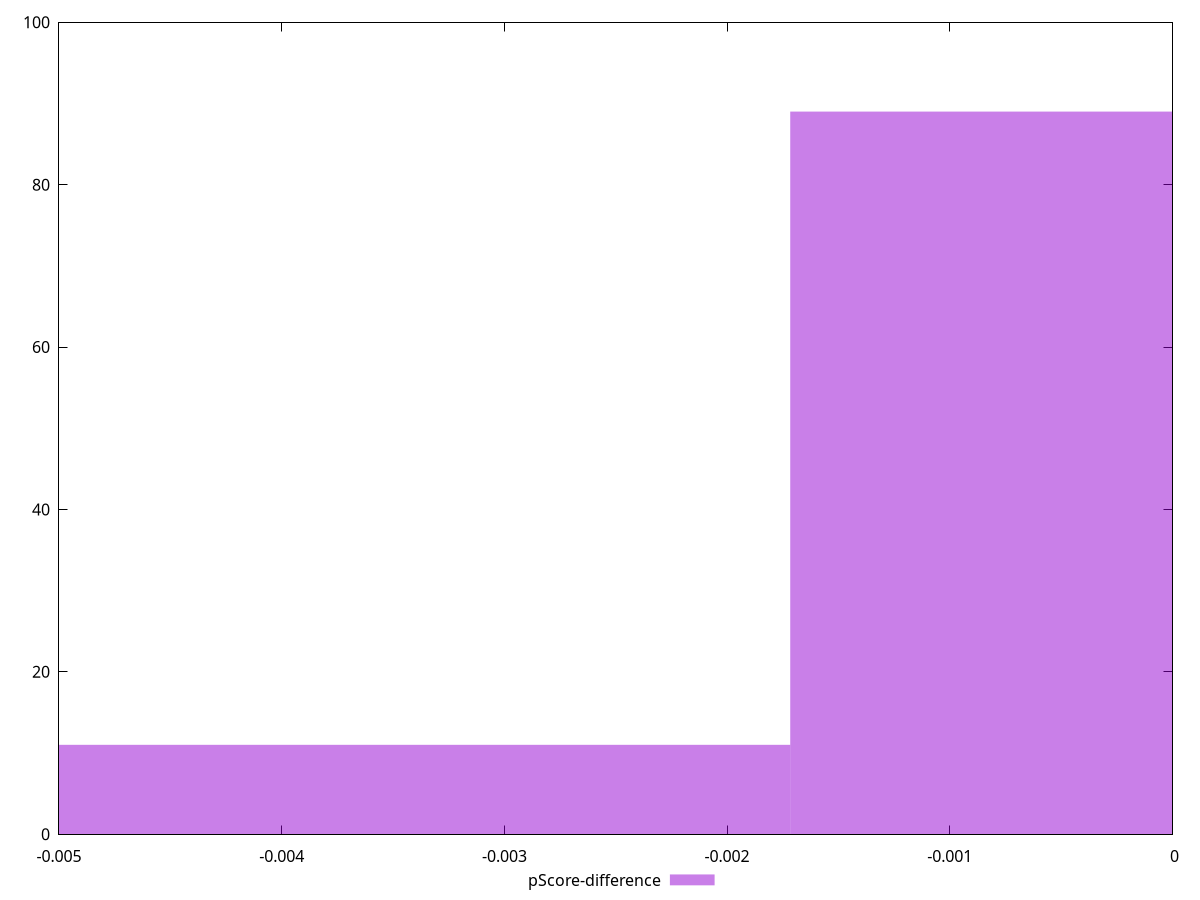 reset

$pScoreDifference <<EOF
0 89
-0.0034330705723872334 11
EOF

set key outside below
set boxwidth 0.0034330705723872334
set xrange [-0.0050000000000000044:0]
set yrange [0:100]
set trange [0:100]
set style fill transparent solid 0.5 noborder
set terminal svg size 640, 490 enhanced background rgb 'white'
set output "report_00026_2021-02-22T21:38:55.199Z/unminified-javascript/samples/pages+cached+noadtech/pScore-difference/histogram.svg"

plot $pScoreDifference title "pScore-difference" with boxes

reset
